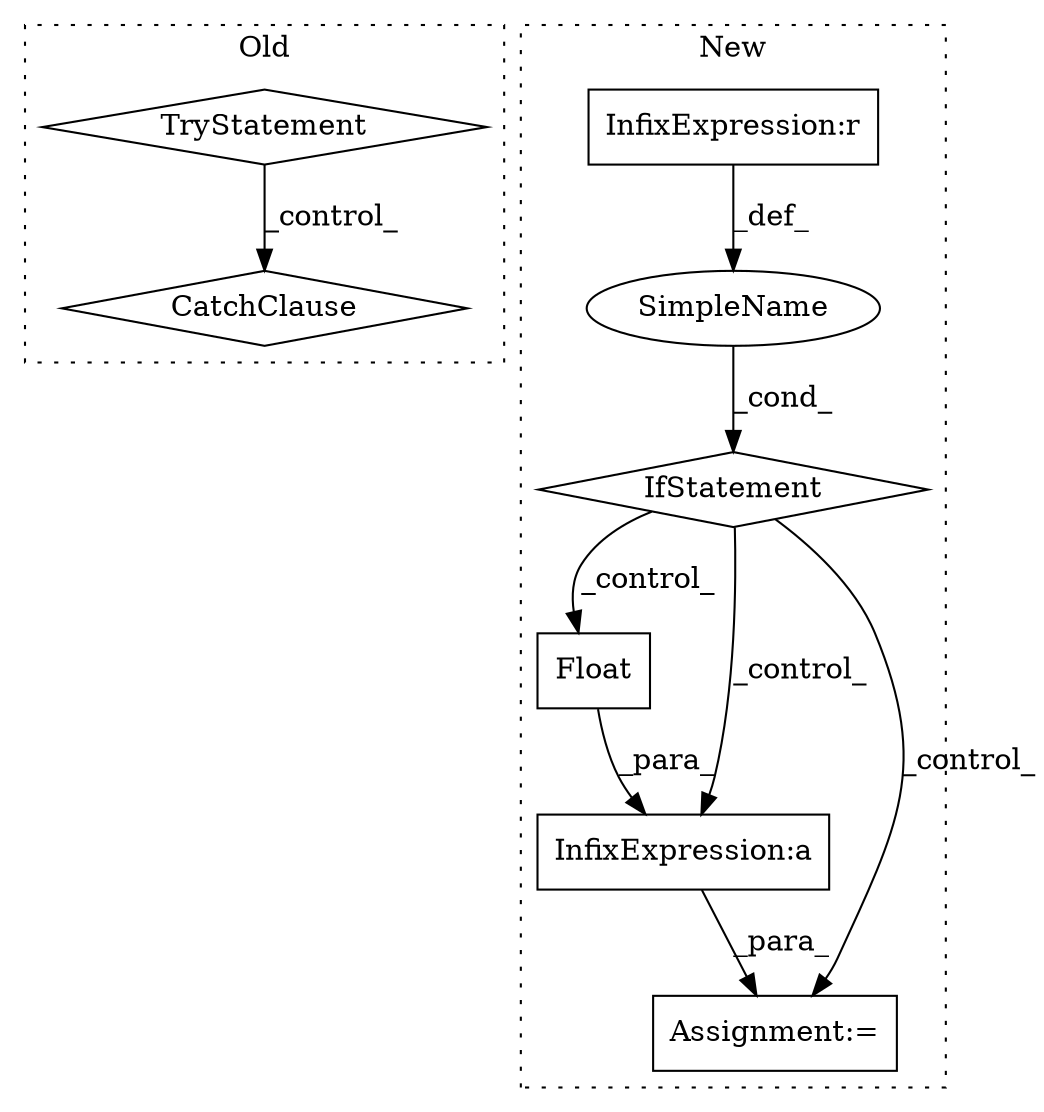 digraph G {
subgraph cluster0 {
1 [label="CatchClause" a="12" s="9806,9839" l="13,2" shape="diamond"];
3 [label="TryStatement" a="54" s="9754" l="4" shape="diamond"];
label = "Old";
style="dotted";
}
subgraph cluster1 {
2 [label="Float" a="32" s="9775,9784" l="6,1" shape="box"];
4 [label="Assignment:=" a="7" s="9767" l="1" shape="box"];
5 [label="IfStatement" a="25" s="9722,9733" l="4,2" shape="diamond"];
6 [label="SimpleName" a="42" s="" l="" shape="ellipse"];
7 [label="InfixExpression:r" a="27" s="9729" l="3" shape="box"];
8 [label="InfixExpression:a" a="27" s="9772" l="3" shape="box"];
label = "New";
style="dotted";
}
2 -> 8 [label="_para_"];
3 -> 1 [label="_control_"];
5 -> 2 [label="_control_"];
5 -> 8 [label="_control_"];
5 -> 4 [label="_control_"];
6 -> 5 [label="_cond_"];
7 -> 6 [label="_def_"];
8 -> 4 [label="_para_"];
}